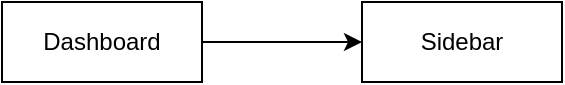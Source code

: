 <mxfile>
    <diagram id="37aEMfjgySg9p5sH80Ni" name="Page-1">
        <mxGraphModel dx="1002" dy="563" grid="1" gridSize="10" guides="1" tooltips="1" connect="1" arrows="1" fold="1" page="1" pageScale="1" pageWidth="850" pageHeight="1100" math="0" shadow="0">
            <root>
                <mxCell id="0"/>
                <mxCell id="1" parent="0"/>
                <mxCell id="4" value="" style="edgeStyle=none;html=1;" edge="1" parent="1" source="2" target="3">
                    <mxGeometry relative="1" as="geometry"/>
                </mxCell>
                <mxCell id="2" value="Dashboard" style="whiteSpace=wrap;html=1;align=center;" vertex="1" parent="1">
                    <mxGeometry x="460" y="270" width="100" height="40" as="geometry"/>
                </mxCell>
                <mxCell id="3" value="Sidebar" style="whiteSpace=wrap;html=1;align=center;" vertex="1" parent="1">
                    <mxGeometry x="640" y="270" width="100" height="40" as="geometry"/>
                </mxCell>
            </root>
        </mxGraphModel>
    </diagram>
</mxfile>